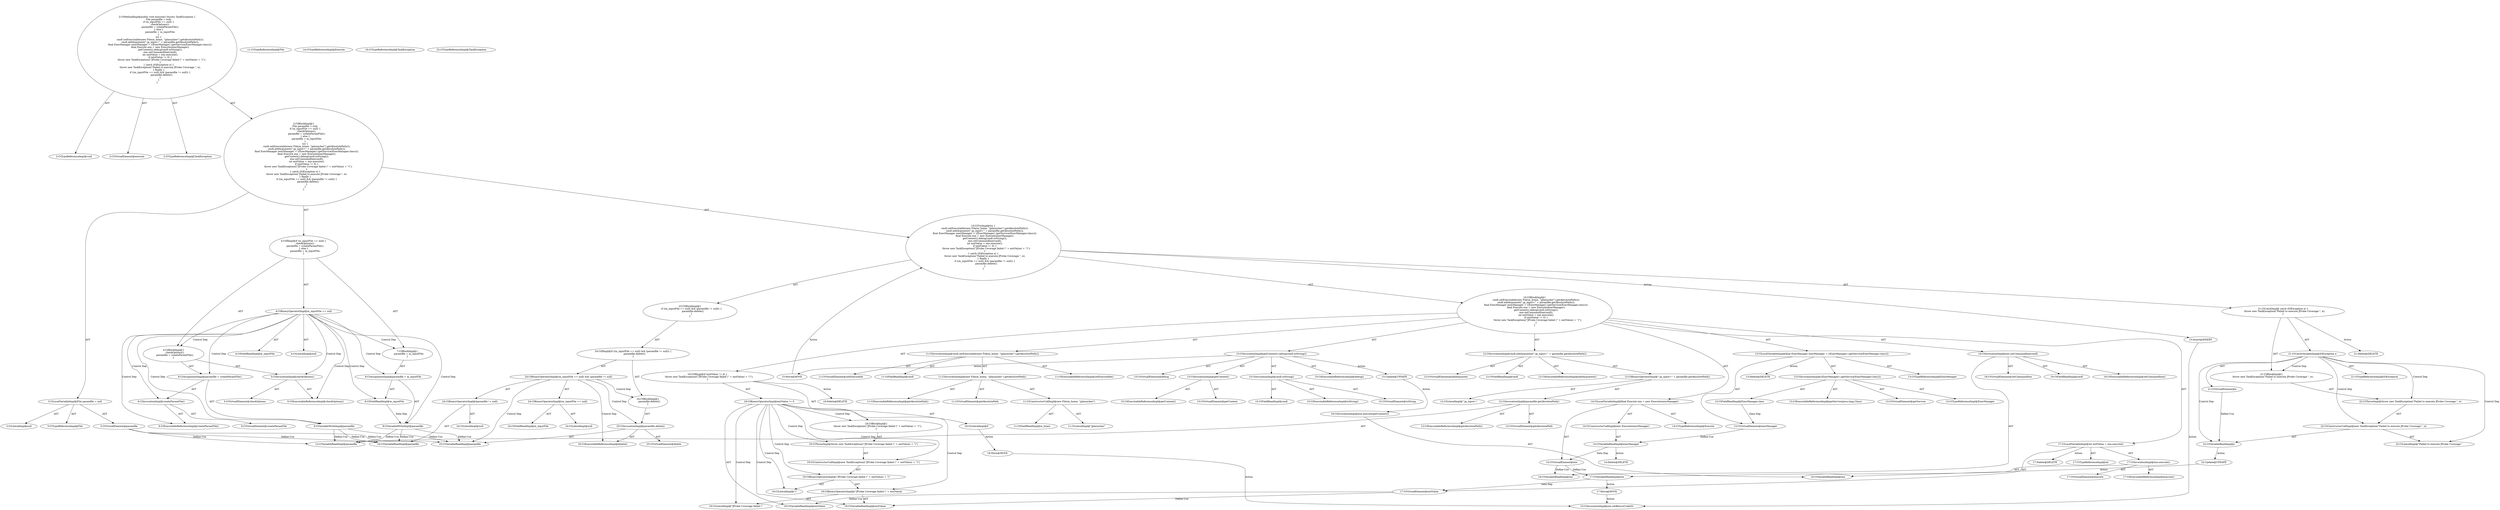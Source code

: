 digraph "execute#?" {
0 [label="2:CtTypeReferenceImpl@void" shape=ellipse]
1 [label="2:CtVirtualElement@execute" shape=ellipse]
2 [label="2:CtTypeReferenceImpl@TaskException" shape=ellipse]
3 [label="3:CtTypeReferenceImpl@File" shape=ellipse]
4 [label="3:CtLiteralImpl@null" shape=ellipse]
5 [label="3:CtVirtualElement@paramfile" shape=ellipse]
6 [label="3:CtLocalVariableImpl@File paramfile = null" shape=ellipse]
7 [label="4:CtFieldReadImpl@m_inputFile" shape=ellipse]
8 [label="4:CtLiteralImpl@null" shape=ellipse]
9 [label="4:CtBinaryOperatorImpl@m_inputFile == null" shape=ellipse]
10 [label="5:CtExecutableReferenceImpl@checkOptions()" shape=ellipse]
11 [label="5:CtVirtualElement@checkOptions" shape=ellipse]
12 [label="5:CtInvocationImpl@checkOptions()" shape=ellipse]
13 [label="6:CtVariableWriteImpl@paramfile" shape=ellipse]
14 [label="6:CtExecutableReferenceImpl@createParamFile()" shape=ellipse]
15 [label="6:CtVirtualElement@createParamFile" shape=ellipse]
16 [label="6:CtInvocationImpl@createParamFile()" shape=ellipse]
17 [label="6:CtAssignmentImpl@paramfile = createParamFile()" shape=ellipse]
18 [label="4:CtBlockImpl@\{
    checkOptions();
    paramfile = createParamFile();
\}" shape=ellipse]
19 [label="8:CtVariableWriteImpl@paramfile" shape=ellipse]
20 [label="8:CtFieldReadImpl@m_inputFile" shape=ellipse]
21 [label="8:CtAssignmentImpl@paramfile = m_inputFile" shape=ellipse]
22 [label="7:CtBlockImpl@\{
    paramfile = m_inputFile;
\}" shape=ellipse]
23 [label="4:CtIfImpl@if (m_inputFile == null) \{
    checkOptions();
    paramfile = createParamFile();
\} else \{
    paramfile = m_inputFile;
\}" shape=ellipse]
24 [label="11:CtExecutableReferenceImpl@setExecutable()" shape=ellipse]
25 [label="11:CtVirtualElement@setExecutable" shape=ellipse]
26 [label="11:CtFieldReadImpl@cmdl" shape=ellipse]
27 [label="11:CtExecutableReferenceImpl@getAbsolutePath()" shape=ellipse]
28 [label="11:CtVirtualElement@getAbsolutePath" shape=ellipse]
29 [label="11:CtTypeReferenceImpl@File" shape=ellipse]
30 [label="11:CtFieldReadImpl@m_home" shape=ellipse]
31 [label="11:CtLiteralImpl@\"jplauncher\"" shape=ellipse]
32 [label="11:CtConstructorCallImpl@new File(m_home, \"jplauncher\")" shape=ellipse]
33 [label="11:CtInvocationImpl@new File(m_home, \"jplauncher\").getAbsolutePath()" shape=ellipse]
34 [label="11:CtInvocationImpl@cmdl.setExecutable(new File(m_home, \"jplauncher\").getAbsolutePath())" shape=ellipse]
35 [label="12:CtExecutableReferenceImpl@addArgument()" shape=ellipse]
36 [label="12:CtVirtualElement@addArgument" shape=ellipse]
37 [label="12:CtFieldReadImpl@cmdl" shape=ellipse]
38 [label="12:CtLiteralImpl@\"-jp_input=\"" shape=ellipse]
39 [label="12:CtExecutableReferenceImpl@getAbsolutePath()" shape=ellipse]
40 [label="12:CtVirtualElement@getAbsolutePath" shape=ellipse]
41 [label="12:CtVariableReadImpl@paramfile" shape=ellipse]
42 [label="12:CtInvocationImpl@paramfile.getAbsolutePath()" shape=ellipse]
43 [label="12:CtBinaryOperatorImpl@\"-jp_input=\" + paramfile.getAbsolutePath()" shape=ellipse]
44 [label="12:CtInvocationImpl@cmdl.addArgument(\"-jp_input=\" + paramfile.getAbsolutePath())" shape=ellipse]
45 [label="13:CtTypeReferenceImpl@ExecManager" shape=ellipse]
46 [label="13:CtExecutableReferenceImpl@getService(java.lang.Class)" shape=ellipse]
47 [label="13:CtVirtualElement@getService" shape=ellipse]
48 [label="13:CtFieldReadImpl@ExecManager.class" shape=ellipse]
49 [label="13:CtInvocationImpl@((ExecManager) (getService(ExecManager.class)))" shape=ellipse]
50 [label="13:CtTypeReferenceImpl@ExecManager" shape=ellipse]
51 [label="13:CtVirtualElement@execManager" shape=ellipse]
52 [label="13:CtLocalVariableImpl@final ExecManager execManager = ((ExecManager) (getService(ExecManager.class)))" shape=ellipse]
53 [label="14:CtTypeReferenceImpl@Execute" shape=ellipse]
54 [label="14:CtTypeReferenceImpl@Execute" shape=ellipse]
55 [label="14:CtVariableReadImpl@execManager" shape=ellipse]
56 [label="14:CtConstructorCallImpl@new Execute(execManager)" shape=ellipse]
57 [label="14:CtVirtualElement@exe" shape=ellipse]
58 [label="14:CtLocalVariableImpl@final Execute exe = new Execute(execManager)" shape=ellipse]
59 [label="15:CtExecutableReferenceImpl@debug()" shape=ellipse]
60 [label="15:CtVirtualElement@debug" shape=ellipse]
61 [label="15:CtExecutableReferenceImpl@getContext()" shape=ellipse]
62 [label="15:CtVirtualElement@getContext" shape=ellipse]
63 [label="15:CtInvocationImpl@getContext()" shape=ellipse]
64 [label="15:CtExecutableReferenceImpl@toString()" shape=ellipse]
65 [label="15:CtVirtualElement@toString" shape=ellipse]
66 [label="15:CtFieldReadImpl@cmdl" shape=ellipse]
67 [label="15:CtInvocationImpl@cmdl.toString()" shape=ellipse]
68 [label="15:CtInvocationImpl@getContext().debug(cmdl.toString())" shape=ellipse]
69 [label="16:CtExecutableReferenceImpl@setCommandline()" shape=ellipse]
70 [label="16:CtVirtualElement@setCommandline" shape=ellipse]
71 [label="16:CtVariableReadImpl@exe" shape=ellipse]
72 [label="16:CtFieldReadImpl@cmdl" shape=ellipse]
73 [label="16:CtInvocationImpl@exe.setCommandline(cmdl)" shape=ellipse]
74 [label="17:CtTypeReferenceImpl@int" shape=ellipse]
75 [label="17:CtExecutableReferenceImpl@execute()" shape=ellipse]
76 [label="17:CtVirtualElement@execute" shape=ellipse]
77 [label="17:CtVariableReadImpl@exe" shape=ellipse]
78 [label="17:CtInvocationImpl@exe.execute()" shape=ellipse]
79 [label="17:CtVirtualElement@exitValue" shape=ellipse]
80 [label="17:CtLocalVariableImpl@int exitValue = exe.execute()" shape=ellipse]
81 [label="18:CtVariableReadImpl@exitValue" shape=ellipse]
82 [label="18:CtLiteralImpl@0" shape=ellipse]
83 [label="18:CtBinaryOperatorImpl@exitValue != 0" shape=ellipse]
84 [label="19:CtTypeReferenceImpl@TaskException" shape=ellipse]
85 [label="19:CtLiteralImpl@\"JProbe Coverage failed (\"" shape=ellipse]
86 [label="19:CtVariableReadImpl@exitValue" shape=ellipse]
87 [label="19:CtBinaryOperatorImpl@(\"JProbe Coverage failed (\" + exitValue)" shape=ellipse]
88 [label="19:CtLiteralImpl@\")\"" shape=ellipse]
89 [label="19:CtBinaryOperatorImpl@(\"JProbe Coverage failed (\" + exitValue) + \")\"" shape=ellipse]
90 [label="19:CtConstructorCallImpl@new TaskException((\"JProbe Coverage failed (\" + exitValue) + \")\")" shape=ellipse]
91 [label="19:CtThrowImpl@throw new TaskException((\"JProbe Coverage failed (\" + exitValue) + \")\")" shape=ellipse]
92 [label="18:CtBlockImpl@\{
    throw new TaskException((\"JProbe Coverage failed (\" + exitValue) + \")\");
\}" shape=ellipse]
93 [label="18:CtIfImpl@if (exitValue != 0) \{
    throw new TaskException((\"JProbe Coverage failed (\" + exitValue) + \")\");
\}" shape=ellipse]
94 [label="10:CtBlockImpl@\{
    cmdl.setExecutable(new File(m_home, \"jplauncher\").getAbsolutePath());
    cmdl.addArgument(\"-jp_input=\" + paramfile.getAbsolutePath());
    final ExecManager execManager = ((ExecManager) (getService(ExecManager.class)));
    final Execute exe = new Execute(execManager);
    getContext().debug(cmdl.toString());
    exe.setCommandline(cmdl);
    int exitValue = exe.execute();
    if (exitValue != 0) \{
        throw new TaskException((\"JProbe Coverage failed (\" + exitValue) + \")\");
    \}
\}" shape=ellipse]
95 [label="21:CtVirtualElement@e" shape=ellipse]
96 [label="21:CtTypeReferenceImpl@IOException" shape=ellipse]
97 [label="21:CtCatchVariableImpl@IOException e" shape=ellipse]
98 [label="22:CtTypeReferenceImpl@TaskException" shape=ellipse]
99 [label="22:CtLiteralImpl@\"Failed to execute JProbe Coverage.\"" shape=ellipse]
100 [label="22:CtVariableReadImpl@e" shape=ellipse]
101 [label="22:CtConstructorCallImpl@new TaskException(\"Failed to execute JProbe Coverage.\", e)" shape=ellipse]
102 [label="22:CtThrowImpl@throw new TaskException(\"Failed to execute JProbe Coverage.\", e)" shape=ellipse]
103 [label="21:CtBlockImpl@\{
    throw new TaskException(\"Failed to execute JProbe Coverage.\", e);
\}" shape=ellipse]
104 [label="21:CtCatchImpl@ catch (IOException e) \{
    throw new TaskException(\"Failed to execute JProbe Coverage.\", e);
\}" shape=ellipse]
105 [label="24:CtFieldReadImpl@m_inputFile" shape=ellipse]
106 [label="24:CtLiteralImpl@null" shape=ellipse]
107 [label="24:CtBinaryOperatorImpl@(m_inputFile == null)" shape=ellipse]
108 [label="24:CtVariableReadImpl@paramfile" shape=ellipse]
109 [label="24:CtLiteralImpl@null" shape=ellipse]
110 [label="24:CtBinaryOperatorImpl@(paramfile != null)" shape=ellipse]
111 [label="24:CtBinaryOperatorImpl@(m_inputFile == null) && (paramfile != null)" shape=ellipse]
112 [label="25:CtExecutableReferenceImpl@delete()" shape=ellipse]
113 [label="25:CtVirtualElement@delete" shape=ellipse]
114 [label="25:CtVariableReadImpl@paramfile" shape=ellipse]
115 [label="25:CtInvocationImpl@paramfile.delete()" shape=ellipse]
116 [label="24:CtBlockImpl@\{
    paramfile.delete();
\}" shape=ellipse]
117 [label="24:CtIfImpl@if ((m_inputFile == null) && (paramfile != null)) \{
    paramfile.delete();
\}" shape=ellipse]
118 [label="23:CtBlockImpl@\{
    if ((m_inputFile == null) && (paramfile != null)) \{
        paramfile.delete();
    \}
\}" shape=ellipse]
119 [label="10:CtTryImpl@try \{
    cmdl.setExecutable(new File(m_home, \"jplauncher\").getAbsolutePath());
    cmdl.addArgument(\"-jp_input=\" + paramfile.getAbsolutePath());
    final ExecManager execManager = ((ExecManager) (getService(ExecManager.class)));
    final Execute exe = new Execute(execManager);
    getContext().debug(cmdl.toString());
    exe.setCommandline(cmdl);
    int exitValue = exe.execute();
    if (exitValue != 0) \{
        throw new TaskException((\"JProbe Coverage failed (\" + exitValue) + \")\");
    \}
\} catch (IOException e) \{
    throw new TaskException(\"Failed to execute JProbe Coverage.\", e);
\} finally \{
    if ((m_inputFile == null) && (paramfile != null)) \{
        paramfile.delete();
    \}
\}" shape=ellipse]
120 [label="2:CtBlockImpl@\{
    File paramfile = null;
    if (m_inputFile == null) \{
        checkOptions();
        paramfile = createParamFile();
    \} else \{
        paramfile = m_inputFile;
    \}
    try \{
        cmdl.setExecutable(new File(m_home, \"jplauncher\").getAbsolutePath());
        cmdl.addArgument(\"-jp_input=\" + paramfile.getAbsolutePath());
        final ExecManager execManager = ((ExecManager) (getService(ExecManager.class)));
        final Execute exe = new Execute(execManager);
        getContext().debug(cmdl.toString());
        exe.setCommandline(cmdl);
        int exitValue = exe.execute();
        if (exitValue != 0) \{
            throw new TaskException((\"JProbe Coverage failed (\" + exitValue) + \")\");
        \}
    \} catch (IOException e) \{
        throw new TaskException(\"Failed to execute JProbe Coverage.\", e);
    \} finally \{
        if ((m_inputFile == null) && (paramfile != null)) \{
            paramfile.delete();
        \}
    \}
\}" shape=ellipse]
121 [label="2:CtMethodImpl@public void execute() throws TaskException \{
    File paramfile = null;
    if (m_inputFile == null) \{
        checkOptions();
        paramfile = createParamFile();
    \} else \{
        paramfile = m_inputFile;
    \}
    try \{
        cmdl.setExecutable(new File(m_home, \"jplauncher\").getAbsolutePath());
        cmdl.addArgument(\"-jp_input=\" + paramfile.getAbsolutePath());
        final ExecManager execManager = ((ExecManager) (getService(ExecManager.class)));
        final Execute exe = new Execute(execManager);
        getContext().debug(cmdl.toString());
        exe.setCommandline(cmdl);
        int exitValue = exe.execute();
        if (exitValue != 0) \{
            throw new TaskException((\"JProbe Coverage failed (\" + exitValue) + \")\");
        \}
    \} catch (IOException e) \{
        throw new TaskException(\"Failed to execute JProbe Coverage.\", e);
    \} finally \{
        if ((m_inputFile == null) && (paramfile != null)) \{
            paramfile.delete();
        \}
    \}
\}" shape=ellipse]
122 [label="15:Update@UPDATE" shape=ellipse]
123 [label="16:CtInvocationImpl@exe.execute(getContext())" shape=ellipse]
124 [label="22:Update@UPDATE" shape=ellipse]
125 [label="16:CtVariableReadImpl@exe" shape=ellipse]
126 [label="13:Delete@DELETE" shape=ellipse]
127 [label="14:Delete@DELETE" shape=ellipse]
128 [label="17:Delete@DELETE" shape=ellipse]
129 [label="18:Delete@DELETE" shape=ellipse]
130 [label="21:Delete@DELETE" shape=ellipse]
131 [label="15:Insert@INSERT" shape=ellipse]
132 [label="15:CtInvocationImpl@exe.setReturnCode(0)" shape=ellipse]
133 [label="15:Move@MOVE" shape=ellipse]
134 [label="17:Move@MOVE" shape=ellipse]
135 [label="18:Move@MOVE" shape=ellipse]
5 -> 41 [label="Define-Use"];
5 -> 108 [label="Define-Use"];
5 -> 114 [label="Define-Use"];
6 -> 5 [label="AST"];
6 -> 3 [label="AST"];
6 -> 4 [label="AST"];
9 -> 7 [label="AST"];
9 -> 8 [label="AST"];
9 -> 18 [label="Control Dep"];
9 -> 12 [label="Control Dep"];
9 -> 10 [label="Control Dep"];
9 -> 17 [label="Control Dep"];
9 -> 13 [label="Control Dep"];
9 -> 16 [label="Control Dep"];
9 -> 14 [label="Control Dep"];
9 -> 22 [label="Control Dep"];
9 -> 21 [label="Control Dep"];
9 -> 19 [label="Control Dep"];
9 -> 20 [label="Control Dep"];
12 -> 11 [label="AST"];
12 -> 10 [label="AST"];
13 -> 41 [label="Define-Use"];
13 -> 108 [label="Define-Use"];
13 -> 114 [label="Define-Use"];
16 -> 15 [label="AST"];
16 -> 14 [label="AST"];
17 -> 13 [label="AST"];
17 -> 16 [label="AST"];
18 -> 12 [label="AST"];
18 -> 17 [label="AST"];
19 -> 41 [label="Define-Use"];
19 -> 108 [label="Define-Use"];
19 -> 114 [label="Define-Use"];
20 -> 19 [label="Data Dep"];
21 -> 19 [label="AST"];
21 -> 20 [label="AST"];
22 -> 21 [label="AST"];
23 -> 9 [label="AST"];
23 -> 18 [label="AST"];
23 -> 22 [label="AST"];
32 -> 30 [label="AST"];
32 -> 31 [label="AST"];
33 -> 28 [label="AST"];
33 -> 32 [label="AST"];
33 -> 27 [label="AST"];
34 -> 25 [label="AST"];
34 -> 26 [label="AST"];
34 -> 24 [label="AST"];
34 -> 33 [label="AST"];
42 -> 40 [label="AST"];
42 -> 41 [label="AST"];
42 -> 39 [label="AST"];
43 -> 38 [label="AST"];
43 -> 42 [label="AST"];
44 -> 36 [label="AST"];
44 -> 37 [label="AST"];
44 -> 35 [label="AST"];
44 -> 43 [label="AST"];
48 -> 51 [label="Data Dep"];
49 -> 47 [label="AST"];
49 -> 50 [label="AST"];
49 -> 46 [label="AST"];
49 -> 48 [label="AST"];
51 -> 55 [label="Define-Use"];
52 -> 51 [label="AST"];
52 -> 45 [label="AST"];
52 -> 49 [label="AST"];
52 -> 126 [label="Action"];
55 -> 57 [label="Data Dep"];
55 -> 127 [label="Action"];
56 -> 55 [label="AST"];
57 -> 71 [label="Define-Use"];
57 -> 77 [label="Define-Use"];
58 -> 57 [label="AST"];
58 -> 53 [label="AST"];
58 -> 56 [label="AST"];
63 -> 62 [label="AST"];
63 -> 61 [label="AST"];
67 -> 65 [label="AST"];
67 -> 66 [label="AST"];
67 -> 64 [label="AST"];
68 -> 60 [label="AST"];
68 -> 63 [label="AST"];
68 -> 59 [label="AST"];
68 -> 67 [label="AST"];
68 -> 122 [label="Action"];
68 -> 133 [label="Action"];
73 -> 70 [label="AST"];
73 -> 71 [label="AST"];
73 -> 69 [label="AST"];
73 -> 72 [label="AST"];
77 -> 79 [label="Data Dep"];
77 -> 134 [label="Action"];
78 -> 76 [label="AST"];
78 -> 77 [label="AST"];
78 -> 75 [label="AST"];
79 -> 81 [label="Define-Use"];
79 -> 86 [label="Define-Use"];
80 -> 79 [label="AST"];
80 -> 74 [label="AST"];
80 -> 78 [label="AST"];
80 -> 128 [label="Action"];
82 -> 135 [label="Action"];
83 -> 81 [label="AST"];
83 -> 82 [label="AST"];
83 -> 92 [label="Control Dep"];
83 -> 91 [label="Control Dep"];
83 -> 90 [label="Control Dep"];
83 -> 89 [label="Control Dep"];
83 -> 87 [label="Control Dep"];
83 -> 85 [label="Control Dep"];
83 -> 86 [label="Control Dep"];
83 -> 88 [label="Control Dep"];
87 -> 85 [label="AST"];
87 -> 86 [label="AST"];
89 -> 87 [label="AST"];
89 -> 88 [label="AST"];
90 -> 89 [label="AST"];
91 -> 90 [label="AST"];
92 -> 91 [label="AST"];
93 -> 83 [label="AST"];
93 -> 92 [label="AST"];
93 -> 129 [label="Action"];
94 -> 34 [label="AST"];
94 -> 44 [label="AST"];
94 -> 52 [label="AST"];
94 -> 58 [label="AST"];
94 -> 68 [label="AST"];
94 -> 73 [label="AST"];
94 -> 80 [label="AST"];
94 -> 93 [label="AST"];
95 -> 100 [label="Define-Use"];
97 -> 95 [label="AST"];
97 -> 96 [label="AST"];
97 -> 103 [label="Control Dep"];
97 -> 102 [label="Control Dep"];
97 -> 101 [label="Control Dep"];
97 -> 99 [label="Control Dep"];
97 -> 100 [label="Control Dep"];
100 -> 124 [label="Action"];
101 -> 99 [label="AST"];
101 -> 100 [label="AST"];
102 -> 101 [label="AST"];
103 -> 102 [label="AST"];
104 -> 97 [label="AST"];
104 -> 103 [label="AST"];
104 -> 130 [label="Action"];
107 -> 105 [label="AST"];
107 -> 106 [label="AST"];
110 -> 108 [label="AST"];
110 -> 109 [label="AST"];
111 -> 107 [label="AST"];
111 -> 110 [label="AST"];
111 -> 116 [label="Control Dep"];
111 -> 115 [label="Control Dep"];
111 -> 112 [label="Control Dep"];
111 -> 114 [label="Control Dep"];
115 -> 113 [label="AST"];
115 -> 114 [label="AST"];
115 -> 112 [label="AST"];
116 -> 115 [label="AST"];
117 -> 111 [label="AST"];
117 -> 116 [label="AST"];
118 -> 117 [label="AST"];
119 -> 94 [label="AST"];
119 -> 104 [label="AST"];
119 -> 118 [label="AST"];
119 -> 131 [label="Action"];
120 -> 6 [label="AST"];
120 -> 23 [label="AST"];
120 -> 119 [label="AST"];
121 -> 1 [label="AST"];
121 -> 0 [label="AST"];
121 -> 2 [label="AST"];
121 -> 120 [label="AST"];
122 -> 123 [label="Action"];
123 -> 125 [label="AST"];
124 -> 125 [label="Action"];
131 -> 132 [label="Action"];
133 -> 119 [label="Action"];
134 -> 132 [label="Action"];
135 -> 132 [label="Action"];
}